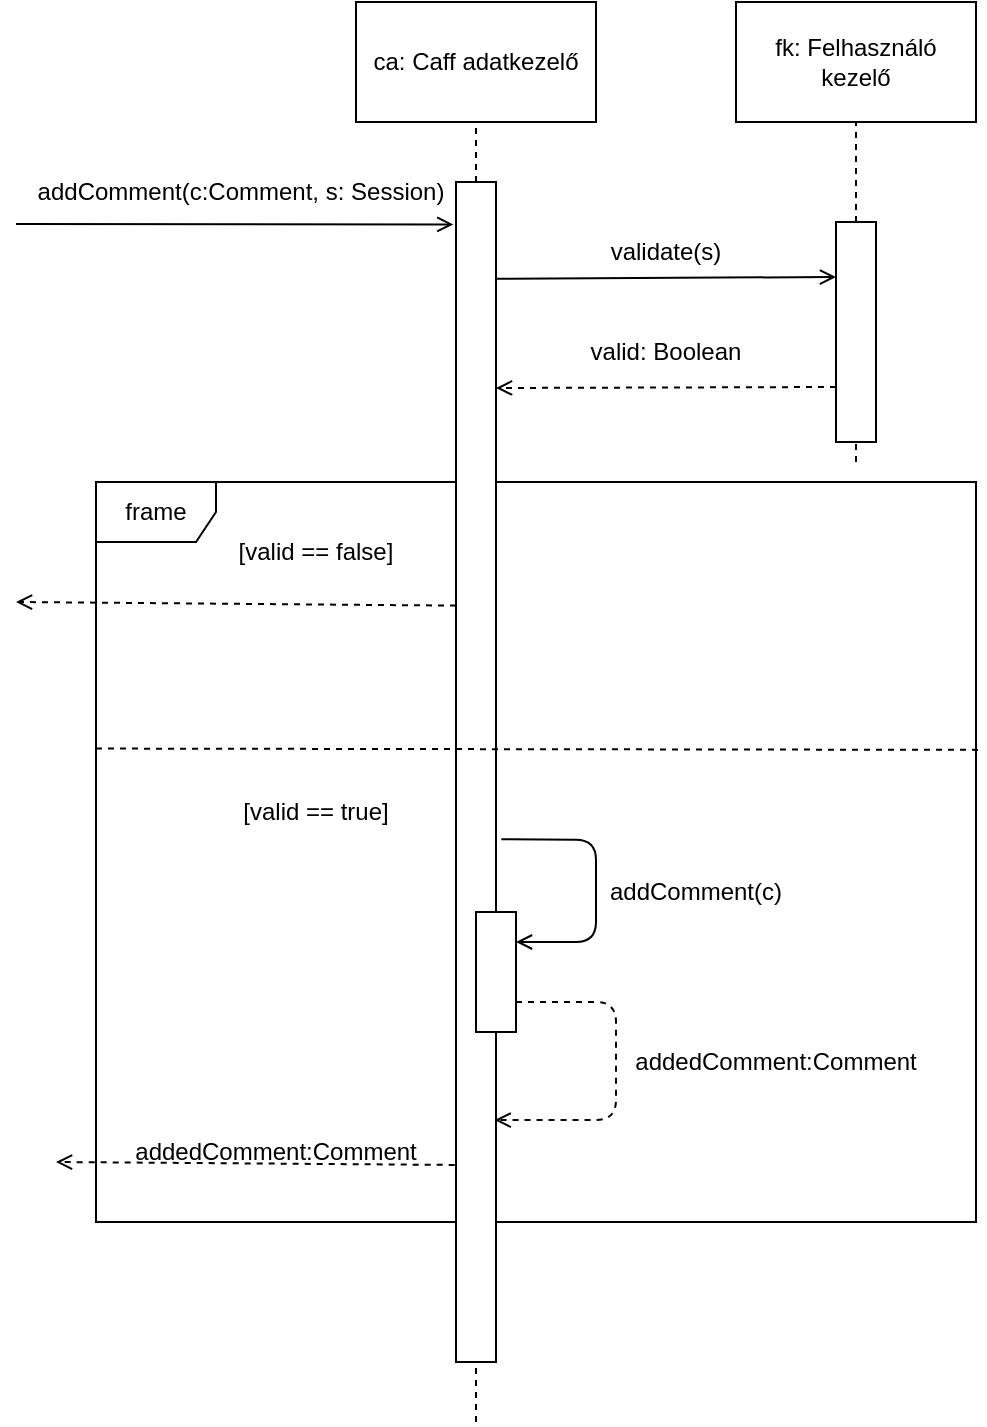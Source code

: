 <mxfile>
    <diagram id="GJ80VUfvLXrDNZ5-OEoP" name="Page-1">
        <mxGraphModel dx="706" dy="574" grid="1" gridSize="10" guides="1" tooltips="1" connect="1" arrows="1" fold="1" page="0" pageScale="1" pageWidth="827" pageHeight="1169" background="none" math="0" shadow="0">
            <root>
                <mxCell id="0"/>
                <mxCell id="1" parent="0"/>
                <mxCell id="55" value="frame" style="shape=umlFrame;whiteSpace=wrap;html=1;" parent="1" vertex="1">
                    <mxGeometry x="60" y="340" width="440" height="370" as="geometry"/>
                </mxCell>
                <mxCell id="23" value="" style="rounded=0;whiteSpace=wrap;html=1;" parent="1" vertex="1">
                    <mxGeometry x="380" y="100" width="120" height="60" as="geometry"/>
                </mxCell>
                <mxCell id="24" value="fk: Felhasználó kezelő" style="text;html=1;strokeColor=none;fillColor=none;align=center;verticalAlign=middle;whiteSpace=wrap;rounded=0;" parent="1" vertex="1">
                    <mxGeometry x="385" y="115" width="110" height="30" as="geometry"/>
                </mxCell>
                <mxCell id="25" value="" style="rounded=0;whiteSpace=wrap;html=1;" parent="1" vertex="1">
                    <mxGeometry x="190" y="100" width="120" height="60" as="geometry"/>
                </mxCell>
                <mxCell id="26" value="ca: Caff adatkezelő" style="text;html=1;strokeColor=none;fillColor=none;align=center;verticalAlign=middle;whiteSpace=wrap;rounded=0;" parent="1" vertex="1">
                    <mxGeometry x="195" y="115" width="110" height="30" as="geometry"/>
                </mxCell>
                <mxCell id="27" value="" style="endArrow=none;dashed=1;html=1;entryX=0.5;entryY=1;entryDx=0;entryDy=0;" parent="1" target="23" edge="1">
                    <mxGeometry width="50" height="50" relative="1" as="geometry">
                        <mxPoint x="440" y="330" as="sourcePoint"/>
                        <mxPoint x="560" y="140" as="targetPoint"/>
                    </mxGeometry>
                </mxCell>
                <mxCell id="28" value="" style="endArrow=none;dashed=1;html=1;entryX=0.5;entryY=1;entryDx=0;entryDy=0;startArrow=none;" parent="1" source="31" target="25" edge="1">
                    <mxGeometry width="50" height="50" relative="1" as="geometry">
                        <mxPoint x="250" y="600.667" as="sourcePoint"/>
                        <mxPoint x="160" y="260" as="targetPoint"/>
                    </mxGeometry>
                </mxCell>
                <mxCell id="29" value="" style="endArrow=open;html=1;entryX=-0.067;entryY=0.036;entryDx=0;entryDy=0;entryPerimeter=0;endFill=0;" parent="1" target="31" edge="1">
                    <mxGeometry width="50" height="50" relative="1" as="geometry">
                        <mxPoint x="20" y="211" as="sourcePoint"/>
                        <mxPoint x="120" y="200" as="targetPoint"/>
                    </mxGeometry>
                </mxCell>
                <mxCell id="30" value="addComment(c:Comment, s: Session)" style="text;html=1;strokeColor=none;fillColor=none;align=center;verticalAlign=middle;whiteSpace=wrap;rounded=0;" parent="1" vertex="1">
                    <mxGeometry x="25" y="180" width="215" height="30" as="geometry"/>
                </mxCell>
                <mxCell id="31" value="" style="rounded=0;whiteSpace=wrap;html=1;" parent="1" vertex="1">
                    <mxGeometry x="240" y="190" width="20" height="590" as="geometry"/>
                </mxCell>
                <mxCell id="32" value="" style="endArrow=none;dashed=1;html=1;entryX=0.5;entryY=1;entryDx=0;entryDy=0;" parent="1" target="31" edge="1">
                    <mxGeometry width="50" height="50" relative="1" as="geometry">
                        <mxPoint x="250" y="810" as="sourcePoint"/>
                        <mxPoint x="250" y="160" as="targetPoint"/>
                    </mxGeometry>
                </mxCell>
                <mxCell id="33" value="" style="endArrow=open;html=1;exitX=1;exitY=0.082;exitDx=0;exitDy=0;exitPerimeter=0;entryX=0;entryY=0.25;entryDx=0;entryDy=0;endFill=0;" parent="1" source="31" target="34" edge="1">
                    <mxGeometry width="50" height="50" relative="1" as="geometry">
                        <mxPoint x="320" y="310" as="sourcePoint"/>
                        <mxPoint x="440" y="230" as="targetPoint"/>
                    </mxGeometry>
                </mxCell>
                <mxCell id="34" value="" style="rounded=0;whiteSpace=wrap;html=1;" parent="1" vertex="1">
                    <mxGeometry x="430" y="210" width="20" height="110" as="geometry"/>
                </mxCell>
                <mxCell id="35" value="validate(s)" style="text;html=1;strokeColor=none;fillColor=none;align=center;verticalAlign=middle;whiteSpace=wrap;rounded=0;" parent="1" vertex="1">
                    <mxGeometry x="290" y="210" width="110" height="30" as="geometry"/>
                </mxCell>
                <mxCell id="36" value="" style="endArrow=open;html=1;exitX=0;exitY=0.75;exitDx=0;exitDy=0;dashed=1;endFill=0;" parent="1" source="34" edge="1">
                    <mxGeometry width="50" height="50" relative="1" as="geometry">
                        <mxPoint x="370" y="300" as="sourcePoint"/>
                        <mxPoint x="260" y="293" as="targetPoint"/>
                    </mxGeometry>
                </mxCell>
                <mxCell id="37" value="valid: Boolean" style="text;html=1;strokeColor=none;fillColor=none;align=center;verticalAlign=middle;whiteSpace=wrap;rounded=0;" parent="1" vertex="1">
                    <mxGeometry x="300" y="260" width="90" height="30" as="geometry"/>
                </mxCell>
                <mxCell id="42" value="" style="endArrow=none;html=1;exitX=-0.004;exitY=0.479;exitDx=0;exitDy=0;exitPerimeter=0;entryX=1.006;entryY=0.362;entryDx=0;entryDy=0;entryPerimeter=0;dashed=1;" parent="1" edge="1" target="55">
                    <mxGeometry width="50" height="50" relative="1" as="geometry">
                        <mxPoint x="60.0" y="473.28" as="sourcePoint"/>
                        <mxPoint x="511.23" y="473.28" as="targetPoint"/>
                    </mxGeometry>
                </mxCell>
                <mxCell id="43" value="[valid == false]" style="text;html=1;strokeColor=none;fillColor=none;align=center;verticalAlign=middle;whiteSpace=wrap;rounded=0;" parent="1" vertex="1">
                    <mxGeometry x="130" y="360" width="80" height="30" as="geometry"/>
                </mxCell>
                <mxCell id="44" value="[valid == true]" style="text;html=1;strokeColor=none;fillColor=none;align=center;verticalAlign=middle;whiteSpace=wrap;rounded=0;" parent="1" vertex="1">
                    <mxGeometry x="130" y="490" width="80" height="30" as="geometry"/>
                </mxCell>
                <mxCell id="47" value="" style="endArrow=open;html=1;dashed=1;endFill=0;exitX=0;exitY=0.359;exitDx=0;exitDy=0;exitPerimeter=0;" parent="1" source="31" edge="1">
                    <mxGeometry width="50" height="50" relative="1" as="geometry">
                        <mxPoint x="230" y="400" as="sourcePoint"/>
                        <mxPoint x="20" y="400" as="targetPoint"/>
                    </mxGeometry>
                </mxCell>
                <mxCell id="48" value="" style="endArrow=open;html=1;exitX=1.133;exitY=0.557;exitDx=0;exitDy=0;exitPerimeter=0;entryX=1;entryY=0.25;entryDx=0;entryDy=0;endFill=0;" parent="1" source="31" target="49" edge="1">
                    <mxGeometry width="50" height="50" relative="1" as="geometry">
                        <mxPoint x="270" y="540" as="sourcePoint"/>
                        <mxPoint x="320" y="490" as="targetPoint"/>
                        <Array as="points">
                            <mxPoint x="310" y="519"/>
                            <mxPoint x="310" y="570"/>
                        </Array>
                    </mxGeometry>
                </mxCell>
                <mxCell id="49" value="" style="rounded=0;whiteSpace=wrap;html=1;" parent="1" vertex="1">
                    <mxGeometry x="250" y="555" width="20" height="60" as="geometry"/>
                </mxCell>
                <mxCell id="50" value="addComment(c)" style="text;html=1;strokeColor=none;fillColor=none;align=center;verticalAlign=middle;whiteSpace=wrap;rounded=0;" parent="1" vertex="1">
                    <mxGeometry x="330" y="530" width="60" height="30" as="geometry"/>
                </mxCell>
                <mxCell id="51" value="" style="endArrow=open;html=1;exitX=1;exitY=0.75;exitDx=0;exitDy=0;entryX=0.967;entryY=0.795;entryDx=0;entryDy=0;entryPerimeter=0;dashed=1;endFill=0;" parent="1" source="49" target="31" edge="1">
                    <mxGeometry width="50" height="50" relative="1" as="geometry">
                        <mxPoint x="270" y="620" as="sourcePoint"/>
                        <mxPoint x="320" y="570" as="targetPoint"/>
                        <Array as="points">
                            <mxPoint x="320" y="600"/>
                            <mxPoint x="320" y="659"/>
                        </Array>
                    </mxGeometry>
                </mxCell>
                <mxCell id="52" value="" style="endArrow=open;html=1;dashed=1;exitX=-0.033;exitY=0.833;exitDx=0;exitDy=0;exitPerimeter=0;endFill=0;" parent="1" source="31" edge="1">
                    <mxGeometry width="50" height="50" relative="1" as="geometry">
                        <mxPoint x="107.5" y="730" as="sourcePoint"/>
                        <mxPoint x="40" y="680" as="targetPoint"/>
                    </mxGeometry>
                </mxCell>
                <mxCell id="53" value="addedComment:Comment" style="text;html=1;strokeColor=none;fillColor=none;align=center;verticalAlign=middle;whiteSpace=wrap;rounded=0;" parent="1" vertex="1">
                    <mxGeometry x="370" y="615" width="60" height="30" as="geometry"/>
                </mxCell>
                <mxCell id="54" value="addedComment:Comment" style="text;html=1;strokeColor=none;fillColor=none;align=center;verticalAlign=middle;whiteSpace=wrap;rounded=0;" parent="1" vertex="1">
                    <mxGeometry x="120" y="660" width="60" height="30" as="geometry"/>
                </mxCell>
            </root>
        </mxGraphModel>
    </diagram>
</mxfile>